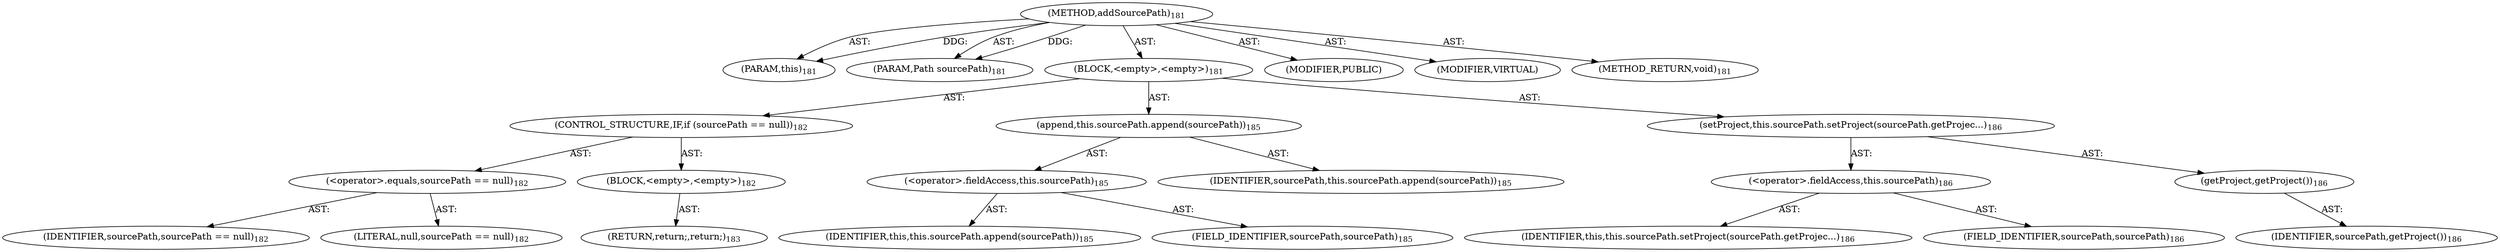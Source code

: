 digraph "addSourcePath" {  
"111669149702" [label = <(METHOD,addSourcePath)<SUB>181</SUB>> ]
"115964116997" [label = <(PARAM,this)<SUB>181</SUB>> ]
"115964117003" [label = <(PARAM,Path sourcePath)<SUB>181</SUB>> ]
"25769803786" [label = <(BLOCK,&lt;empty&gt;,&lt;empty&gt;)<SUB>181</SUB>> ]
"47244640259" [label = <(CONTROL_STRUCTURE,IF,if (sourcePath == null))<SUB>182</SUB>> ]
"30064771127" [label = <(&lt;operator&gt;.equals,sourcePath == null)<SUB>182</SUB>> ]
"68719476775" [label = <(IDENTIFIER,sourcePath,sourcePath == null)<SUB>182</SUB>> ]
"90194313228" [label = <(LITERAL,null,sourcePath == null)<SUB>182</SUB>> ]
"25769803787" [label = <(BLOCK,&lt;empty&gt;,&lt;empty&gt;)<SUB>182</SUB>> ]
"146028888068" [label = <(RETURN,return;,return;)<SUB>183</SUB>> ]
"30064771128" [label = <(append,this.sourcePath.append(sourcePath))<SUB>185</SUB>> ]
"30064771129" [label = <(&lt;operator&gt;.fieldAccess,this.sourcePath)<SUB>185</SUB>> ]
"68719476742" [label = <(IDENTIFIER,this,this.sourcePath.append(sourcePath))<SUB>185</SUB>> ]
"55834574867" [label = <(FIELD_IDENTIFIER,sourcePath,sourcePath)<SUB>185</SUB>> ]
"68719476776" [label = <(IDENTIFIER,sourcePath,this.sourcePath.append(sourcePath))<SUB>185</SUB>> ]
"30064771130" [label = <(setProject,this.sourcePath.setProject(sourcePath.getProjec...)<SUB>186</SUB>> ]
"30064771131" [label = <(&lt;operator&gt;.fieldAccess,this.sourcePath)<SUB>186</SUB>> ]
"68719476743" [label = <(IDENTIFIER,this,this.sourcePath.setProject(sourcePath.getProjec...)<SUB>186</SUB>> ]
"55834574868" [label = <(FIELD_IDENTIFIER,sourcePath,sourcePath)<SUB>186</SUB>> ]
"30064771132" [label = <(getProject,getProject())<SUB>186</SUB>> ]
"68719476777" [label = <(IDENTIFIER,sourcePath,getProject())<SUB>186</SUB>> ]
"133143986197" [label = <(MODIFIER,PUBLIC)> ]
"133143986198" [label = <(MODIFIER,VIRTUAL)> ]
"128849018886" [label = <(METHOD_RETURN,void)<SUB>181</SUB>> ]
  "111669149702" -> "115964116997"  [ label = "AST: "] 
  "111669149702" -> "115964117003"  [ label = "AST: "] 
  "111669149702" -> "25769803786"  [ label = "AST: "] 
  "111669149702" -> "133143986197"  [ label = "AST: "] 
  "111669149702" -> "133143986198"  [ label = "AST: "] 
  "111669149702" -> "128849018886"  [ label = "AST: "] 
  "25769803786" -> "47244640259"  [ label = "AST: "] 
  "25769803786" -> "30064771128"  [ label = "AST: "] 
  "25769803786" -> "30064771130"  [ label = "AST: "] 
  "47244640259" -> "30064771127"  [ label = "AST: "] 
  "47244640259" -> "25769803787"  [ label = "AST: "] 
  "30064771127" -> "68719476775"  [ label = "AST: "] 
  "30064771127" -> "90194313228"  [ label = "AST: "] 
  "25769803787" -> "146028888068"  [ label = "AST: "] 
  "30064771128" -> "30064771129"  [ label = "AST: "] 
  "30064771128" -> "68719476776"  [ label = "AST: "] 
  "30064771129" -> "68719476742"  [ label = "AST: "] 
  "30064771129" -> "55834574867"  [ label = "AST: "] 
  "30064771130" -> "30064771131"  [ label = "AST: "] 
  "30064771130" -> "30064771132"  [ label = "AST: "] 
  "30064771131" -> "68719476743"  [ label = "AST: "] 
  "30064771131" -> "55834574868"  [ label = "AST: "] 
  "30064771132" -> "68719476777"  [ label = "AST: "] 
  "111669149702" -> "115964116997"  [ label = "DDG: "] 
  "111669149702" -> "115964117003"  [ label = "DDG: "] 
}
